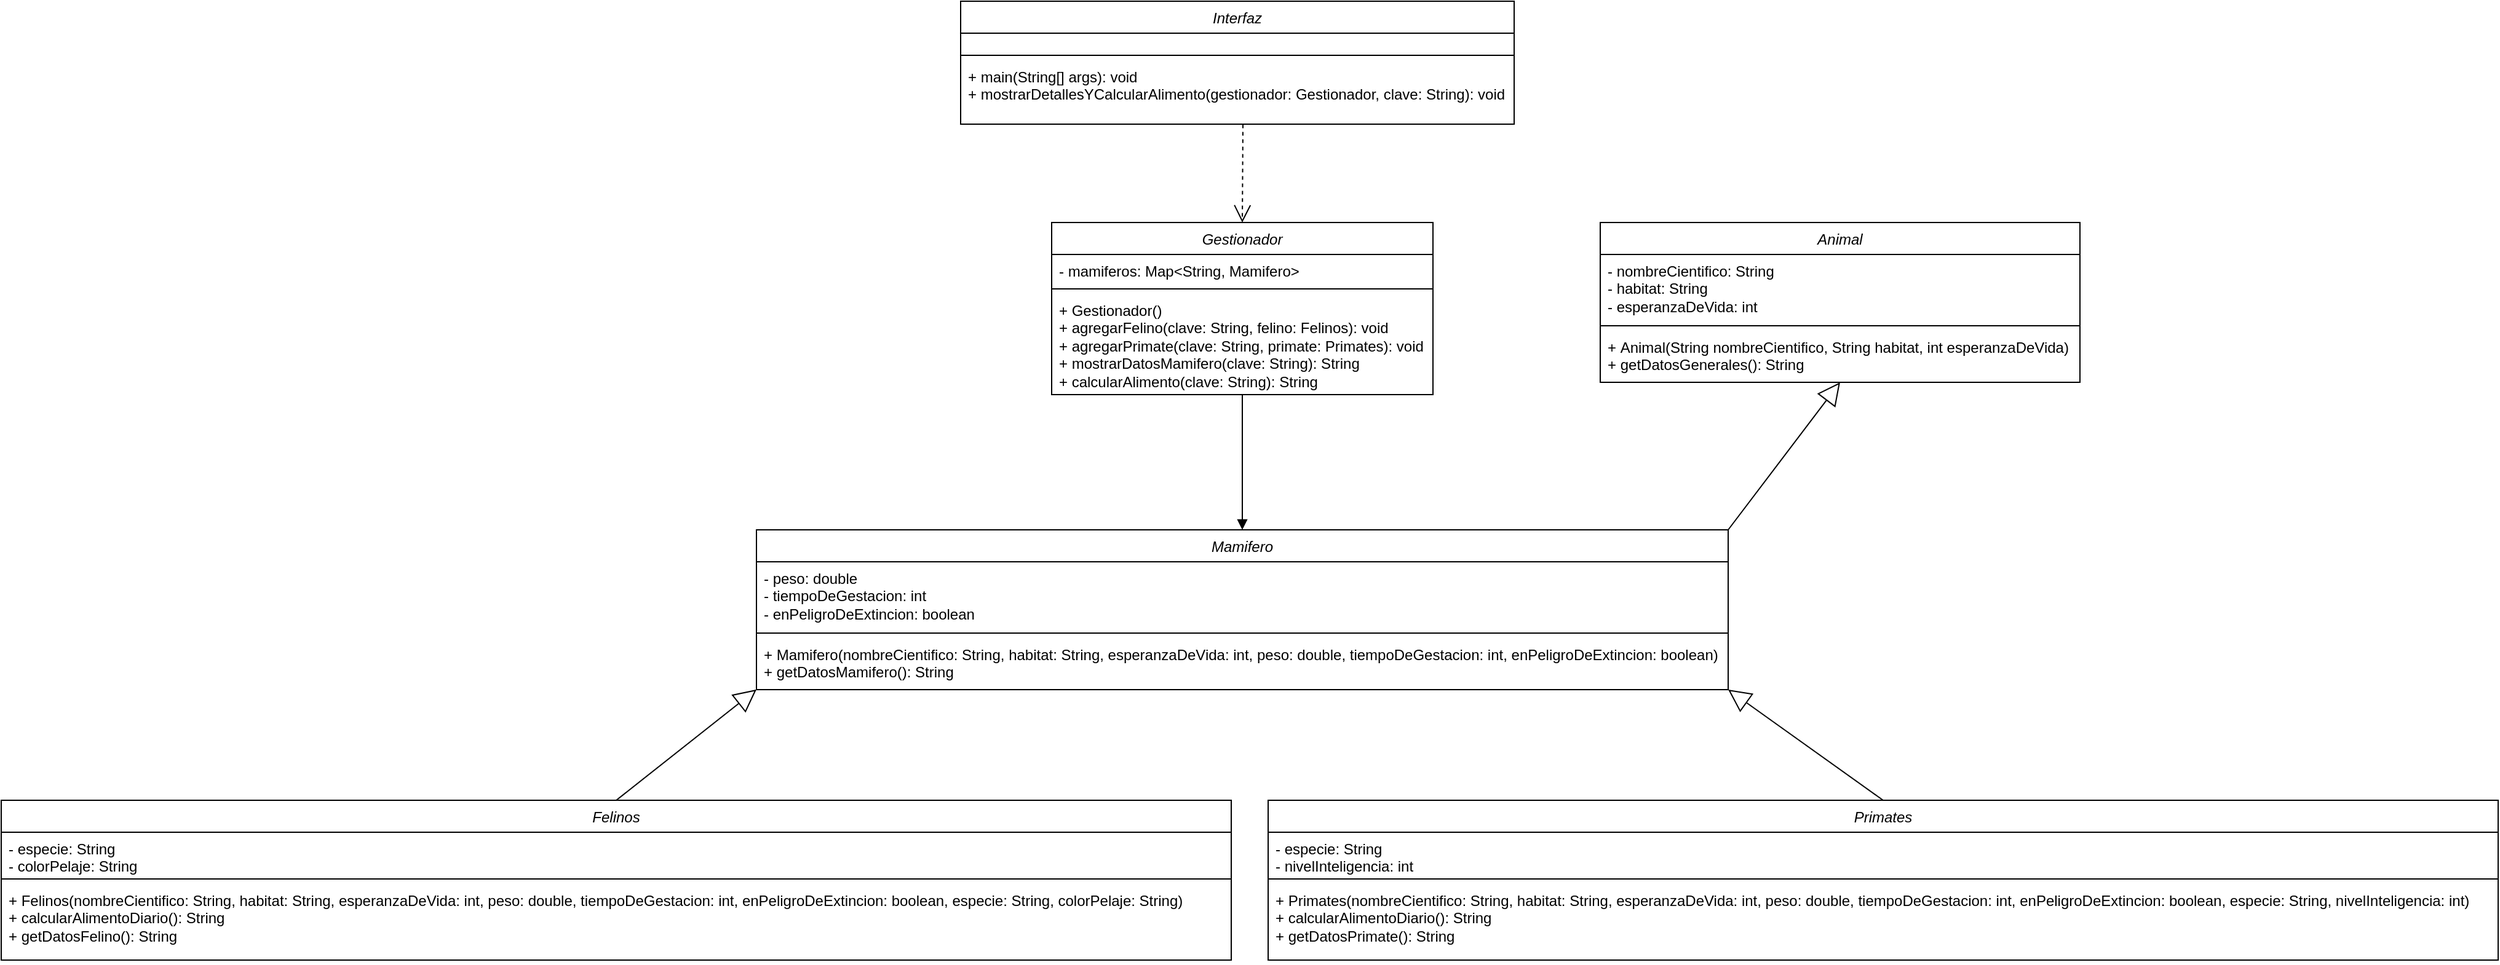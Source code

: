 <mxfile version="24.7.12">
  <diagram id="C5RBs43oDa-KdzZeNtuy" name="Page-1">
    <mxGraphModel dx="3994" dy="1194" grid="1" gridSize="10" guides="1" tooltips="1" connect="1" arrows="1" fold="1" page="1" pageScale="1" pageWidth="827" pageHeight="1169" math="0" shadow="0">
      <root>
        <mxCell id="WIyWlLk6GJQsqaUBKTNV-0" />
        <mxCell id="WIyWlLk6GJQsqaUBKTNV-1" parent="WIyWlLk6GJQsqaUBKTNV-0" />
        <mxCell id="QMGaQ8mJVQ0FRmpl6Mxn-31" value="Gestionador" style="swimlane;fontStyle=2;align=center;verticalAlign=top;childLayout=stackLayout;horizontal=1;startSize=26;horizontalStack=0;resizeParent=1;resizeLast=0;collapsible=1;marginBottom=0;rounded=0;shadow=0;strokeWidth=1;" parent="WIyWlLk6GJQsqaUBKTNV-1" vertex="1">
          <mxGeometry x="-136" y="200" width="310" height="140" as="geometry">
            <mxRectangle x="230" y="140" width="160" height="26" as="alternateBounds" />
          </mxGeometry>
        </mxCell>
        <mxCell id="QMGaQ8mJVQ0FRmpl6Mxn-32" value="- mamiferos: Map&lt;String, Mamifero&gt;&#xa;" style="text;align=left;verticalAlign=top;spacingLeft=4;spacingRight=4;overflow=hidden;rotatable=0;points=[[0,0.5],[1,0.5]];portConstraint=eastwest;rounded=0;shadow=0;html=0;whiteSpace=wrap;" parent="QMGaQ8mJVQ0FRmpl6Mxn-31" vertex="1">
          <mxGeometry y="26" width="310" height="24" as="geometry" />
        </mxCell>
        <mxCell id="QMGaQ8mJVQ0FRmpl6Mxn-38" value="" style="line;html=1;strokeWidth=1;align=left;verticalAlign=middle;spacingTop=-1;spacingLeft=3;spacingRight=3;rotatable=0;labelPosition=right;points=[];portConstraint=eastwest;" parent="QMGaQ8mJVQ0FRmpl6Mxn-31" vertex="1">
          <mxGeometry y="50" width="310" height="8" as="geometry" />
        </mxCell>
        <mxCell id="QMGaQ8mJVQ0FRmpl6Mxn-39" value="+ Gestionador()&#xa;+ agregarFelino(clave: String, felino: Felinos): void&#xa;+ agregarPrimate(clave: String, primate: Primates): void &#xa;+ mostrarDatosMamifero(clave: String): String &#xa;+ calcularAlimento(clave: String): String&#xa;" style="text;align=left;verticalAlign=top;spacingLeft=4;spacingRight=4;overflow=hidden;rotatable=0;points=[[0,0.5],[1,0.5]];portConstraint=eastwest;whiteSpace=wrap;" parent="QMGaQ8mJVQ0FRmpl6Mxn-31" vertex="1">
          <mxGeometry y="58" width="310" height="82" as="geometry" />
        </mxCell>
        <mxCell id="QMGaQ8mJVQ0FRmpl6Mxn-44" value="Interfaz" style="swimlane;fontStyle=2;align=center;verticalAlign=top;childLayout=stackLayout;horizontal=1;startSize=26;horizontalStack=0;resizeParent=1;resizeLast=0;collapsible=1;marginBottom=0;rounded=0;shadow=0;strokeWidth=1;" parent="WIyWlLk6GJQsqaUBKTNV-1" vertex="1">
          <mxGeometry x="-210" y="20" width="450" height="100" as="geometry">
            <mxRectangle x="230" y="140" width="160" height="26" as="alternateBounds" />
          </mxGeometry>
        </mxCell>
        <mxCell id="QMGaQ8mJVQ0FRmpl6Mxn-45" value="&#xa;" style="text;align=left;verticalAlign=top;spacingLeft=4;spacingRight=4;overflow=hidden;rotatable=0;points=[[0,0.5],[1,0.5]];portConstraint=eastwest;rounded=0;shadow=0;html=0;whiteSpace=wrap;" parent="QMGaQ8mJVQ0FRmpl6Mxn-44" vertex="1">
          <mxGeometry y="26" width="450" height="14" as="geometry" />
        </mxCell>
        <mxCell id="QMGaQ8mJVQ0FRmpl6Mxn-46" value="" style="line;html=1;strokeWidth=1;align=left;verticalAlign=middle;spacingTop=-1;spacingLeft=3;spacingRight=3;rotatable=0;labelPosition=right;points=[];portConstraint=eastwest;" parent="QMGaQ8mJVQ0FRmpl6Mxn-44" vertex="1">
          <mxGeometry y="40" width="450" height="8" as="geometry" />
        </mxCell>
        <mxCell id="QMGaQ8mJVQ0FRmpl6Mxn-47" value="+ main(String[] args): void&#xa;+ mostrarDetallesYCalcularAlimento(gestionador: Gestionador, clave: String): void&#xa;" style="text;align=left;verticalAlign=top;spacingLeft=4;spacingRight=4;overflow=hidden;rotatable=0;points=[[0,0.5],[1,0.5]];portConstraint=eastwest;whiteSpace=wrap;" parent="QMGaQ8mJVQ0FRmpl6Mxn-44" vertex="1">
          <mxGeometry y="48" width="450" height="52" as="geometry" />
        </mxCell>
        <mxCell id="HJsQ4uH5PGLxtLiYPZns-0" value="Mamifero" style="swimlane;fontStyle=2;align=center;verticalAlign=top;childLayout=stackLayout;horizontal=1;startSize=26;horizontalStack=0;resizeParent=1;resizeLast=0;collapsible=1;marginBottom=0;rounded=0;shadow=0;strokeWidth=1;" parent="WIyWlLk6GJQsqaUBKTNV-1" vertex="1">
          <mxGeometry x="-376" y="450" width="790" height="130" as="geometry">
            <mxRectangle x="230" y="140" width="160" height="26" as="alternateBounds" />
          </mxGeometry>
        </mxCell>
        <mxCell id="HJsQ4uH5PGLxtLiYPZns-1" value="- peso: double &#xa;- tiempoDeGestacion: int &#xa;- enPeligroDeExtincion: boolean&#xa;" style="text;align=left;verticalAlign=top;spacingLeft=4;spacingRight=4;overflow=hidden;rotatable=0;points=[[0,0.5],[1,0.5]];portConstraint=eastwest;rounded=0;shadow=0;html=0;whiteSpace=wrap;" parent="HJsQ4uH5PGLxtLiYPZns-0" vertex="1">
          <mxGeometry y="26" width="790" height="54" as="geometry" />
        </mxCell>
        <mxCell id="HJsQ4uH5PGLxtLiYPZns-2" value="" style="line;html=1;strokeWidth=1;align=left;verticalAlign=middle;spacingTop=-1;spacingLeft=3;spacingRight=3;rotatable=0;labelPosition=right;points=[];portConstraint=eastwest;" parent="HJsQ4uH5PGLxtLiYPZns-0" vertex="1">
          <mxGeometry y="80" width="790" height="8" as="geometry" />
        </mxCell>
        <mxCell id="HJsQ4uH5PGLxtLiYPZns-3" value="+ Mamifero(nombreCientifico: String, habitat: String, esperanzaDeVida: int, peso: double, tiempoDeGestacion: int, enPeligroDeExtincion: boolean) &#xa;+ getDatosMamifero(): String&#xa;" style="text;align=left;verticalAlign=top;spacingLeft=4;spacingRight=4;overflow=hidden;rotatable=0;points=[[0,0.5],[1,0.5]];portConstraint=eastwest;whiteSpace=wrap;" parent="HJsQ4uH5PGLxtLiYPZns-0" vertex="1">
          <mxGeometry y="88" width="790" height="42" as="geometry" />
        </mxCell>
        <mxCell id="KNQ7yuj--ivzD6RCi9Jk-0" value="" style="endArrow=open;endSize=12;dashed=1;html=1;rounded=0;exitX=0.51;exitY=1.006;exitDx=0;exitDy=0;entryX=0.5;entryY=0;entryDx=0;entryDy=0;exitPerimeter=0;" parent="WIyWlLk6GJQsqaUBKTNV-1" source="QMGaQ8mJVQ0FRmpl6Mxn-47" target="QMGaQ8mJVQ0FRmpl6Mxn-31" edge="1">
          <mxGeometry width="160" relative="1" as="geometry">
            <mxPoint x="289" y="100" as="sourcePoint" />
            <mxPoint x="449" y="100" as="targetPoint" />
          </mxGeometry>
        </mxCell>
        <mxCell id="KNQ7yuj--ivzD6RCi9Jk-3" value="" style="html=1;verticalAlign=bottom;endArrow=block;curved=0;rounded=0;exitX=0.5;exitY=1;exitDx=0;exitDy=0;entryX=0.5;entryY=0;entryDx=0;entryDy=0;" parent="WIyWlLk6GJQsqaUBKTNV-1" source="QMGaQ8mJVQ0FRmpl6Mxn-31" target="HJsQ4uH5PGLxtLiYPZns-0" edge="1">
          <mxGeometry width="80" relative="1" as="geometry">
            <mxPoint x="159" y="450" as="sourcePoint" />
            <mxPoint x="239" y="450" as="targetPoint" />
          </mxGeometry>
        </mxCell>
        <mxCell id="2-KJJTo1CF_QtCVWQxO9-0" value="Animal          " style="swimlane;fontStyle=2;align=center;verticalAlign=top;childLayout=stackLayout;horizontal=1;startSize=26;horizontalStack=0;resizeParent=1;resizeLast=0;collapsible=1;marginBottom=0;rounded=0;shadow=0;strokeWidth=1;" vertex="1" parent="WIyWlLk6GJQsqaUBKTNV-1">
          <mxGeometry x="310" y="200" width="390" height="130" as="geometry">
            <mxRectangle x="230" y="140" width="160" height="26" as="alternateBounds" />
          </mxGeometry>
        </mxCell>
        <mxCell id="2-KJJTo1CF_QtCVWQxO9-1" value="- nombreCientifico: String &#xa;- habitat: String &#xa;- esperanzaDeVida: int&#xa;" style="text;align=left;verticalAlign=top;spacingLeft=4;spacingRight=4;overflow=hidden;rotatable=0;points=[[0,0.5],[1,0.5]];portConstraint=eastwest;rounded=0;shadow=0;html=0;whiteSpace=wrap;" vertex="1" parent="2-KJJTo1CF_QtCVWQxO9-0">
          <mxGeometry y="26" width="390" height="54" as="geometry" />
        </mxCell>
        <mxCell id="2-KJJTo1CF_QtCVWQxO9-2" value="" style="line;html=1;strokeWidth=1;align=left;verticalAlign=middle;spacingTop=-1;spacingLeft=3;spacingRight=3;rotatable=0;labelPosition=right;points=[];portConstraint=eastwest;" vertex="1" parent="2-KJJTo1CF_QtCVWQxO9-0">
          <mxGeometry y="80" width="390" height="8" as="geometry" />
        </mxCell>
        <mxCell id="2-KJJTo1CF_QtCVWQxO9-3" value="+ Animal(String nombreCientifico, String habitat, int esperanzaDeVida)&#xa;+ getDatosGenerales(): String&#xa;" style="text;align=left;verticalAlign=top;spacingLeft=4;spacingRight=4;overflow=hidden;rotatable=0;points=[[0,0.5],[1,0.5]];portConstraint=eastwest;whiteSpace=wrap;" vertex="1" parent="2-KJJTo1CF_QtCVWQxO9-0">
          <mxGeometry y="88" width="390" height="32" as="geometry" />
        </mxCell>
        <mxCell id="2-KJJTo1CF_QtCVWQxO9-9" value="" style="endArrow=block;endSize=16;endFill=0;html=1;rounded=0;exitX=1;exitY=0;exitDx=0;exitDy=0;entryX=0.5;entryY=1;entryDx=0;entryDy=0;" edge="1" parent="WIyWlLk6GJQsqaUBKTNV-1" source="HJsQ4uH5PGLxtLiYPZns-0" target="2-KJJTo1CF_QtCVWQxO9-0">
          <mxGeometry width="160" relative="1" as="geometry">
            <mxPoint x="500" y="450" as="sourcePoint" />
            <mxPoint x="660" y="450" as="targetPoint" />
          </mxGeometry>
        </mxCell>
        <mxCell id="2-KJJTo1CF_QtCVWQxO9-10" value="Felinos" style="swimlane;fontStyle=2;align=center;verticalAlign=top;childLayout=stackLayout;horizontal=1;startSize=26;horizontalStack=0;resizeParent=1;resizeLast=0;collapsible=1;marginBottom=0;rounded=0;shadow=0;strokeWidth=1;" vertex="1" parent="WIyWlLk6GJQsqaUBKTNV-1">
          <mxGeometry x="-990" y="670" width="1000" height="130" as="geometry">
            <mxRectangle x="230" y="140" width="160" height="26" as="alternateBounds" />
          </mxGeometry>
        </mxCell>
        <mxCell id="2-KJJTo1CF_QtCVWQxO9-11" value="- especie: String &#xa;- colorPelaje: String  &#xa;" style="text;align=left;verticalAlign=top;spacingLeft=4;spacingRight=4;overflow=hidden;rotatable=0;points=[[0,0.5],[1,0.5]];portConstraint=eastwest;rounded=0;shadow=0;html=0;whiteSpace=wrap;" vertex="1" parent="2-KJJTo1CF_QtCVWQxO9-10">
          <mxGeometry y="26" width="1000" height="34" as="geometry" />
        </mxCell>
        <mxCell id="2-KJJTo1CF_QtCVWQxO9-12" value="" style="line;html=1;strokeWidth=1;align=left;verticalAlign=middle;spacingTop=-1;spacingLeft=3;spacingRight=3;rotatable=0;labelPosition=right;points=[];portConstraint=eastwest;" vertex="1" parent="2-KJJTo1CF_QtCVWQxO9-10">
          <mxGeometry y="60" width="1000" height="8" as="geometry" />
        </mxCell>
        <mxCell id="2-KJJTo1CF_QtCVWQxO9-13" value="+ Felinos(nombreCientifico: String, habitat: String, esperanzaDeVida: int, peso: double, tiempoDeGestacion: int, enPeligroDeExtincion: boolean, especie: String, colorPelaje: String) &#xa;+ calcularAlimentoDiario(): String &#xa;+ getDatosFelino(): String &#xa;" style="text;align=left;verticalAlign=top;spacingLeft=4;spacingRight=4;overflow=hidden;rotatable=0;points=[[0,0.5],[1,0.5]];portConstraint=eastwest;whiteSpace=wrap;" vertex="1" parent="2-KJJTo1CF_QtCVWQxO9-10">
          <mxGeometry y="68" width="1000" height="62" as="geometry" />
        </mxCell>
        <mxCell id="2-KJJTo1CF_QtCVWQxO9-14" value="" style="endArrow=block;endSize=16;endFill=0;html=1;rounded=0;exitX=0.5;exitY=0;exitDx=0;exitDy=0;entryX=0;entryY=0.998;entryDx=0;entryDy=0;entryPerimeter=0;" edge="1" parent="WIyWlLk6GJQsqaUBKTNV-1" source="2-KJJTo1CF_QtCVWQxO9-10" target="HJsQ4uH5PGLxtLiYPZns-3">
          <mxGeometry x="0.001" width="160" relative="1" as="geometry">
            <mxPoint x="-190" y="630" as="sourcePoint" />
            <mxPoint x="-30" y="630" as="targetPoint" />
            <mxPoint as="offset" />
          </mxGeometry>
        </mxCell>
        <mxCell id="2-KJJTo1CF_QtCVWQxO9-16" value="Primates        " style="swimlane;fontStyle=2;align=center;verticalAlign=top;childLayout=stackLayout;horizontal=1;startSize=26;horizontalStack=0;resizeParent=1;resizeLast=0;collapsible=1;marginBottom=0;rounded=0;shadow=0;strokeWidth=1;" vertex="1" parent="WIyWlLk6GJQsqaUBKTNV-1">
          <mxGeometry x="40" y="670" width="1000" height="130" as="geometry">
            <mxRectangle x="230" y="140" width="160" height="26" as="alternateBounds" />
          </mxGeometry>
        </mxCell>
        <mxCell id="2-KJJTo1CF_QtCVWQxO9-17" value="- especie: String &#xa;- nivelInteligencia: int&#xa;" style="text;align=left;verticalAlign=top;spacingLeft=4;spacingRight=4;overflow=hidden;rotatable=0;points=[[0,0.5],[1,0.5]];portConstraint=eastwest;rounded=0;shadow=0;html=0;whiteSpace=wrap;" vertex="1" parent="2-KJJTo1CF_QtCVWQxO9-16">
          <mxGeometry y="26" width="1000" height="34" as="geometry" />
        </mxCell>
        <mxCell id="2-KJJTo1CF_QtCVWQxO9-18" value="" style="line;html=1;strokeWidth=1;align=left;verticalAlign=middle;spacingTop=-1;spacingLeft=3;spacingRight=3;rotatable=0;labelPosition=right;points=[];portConstraint=eastwest;" vertex="1" parent="2-KJJTo1CF_QtCVWQxO9-16">
          <mxGeometry y="60" width="1000" height="8" as="geometry" />
        </mxCell>
        <mxCell id="2-KJJTo1CF_QtCVWQxO9-19" value="+ Primates(nombreCientifico: String, habitat: String, esperanzaDeVida: int, peso: double, tiempoDeGestacion: int, enPeligroDeExtincion: boolean, especie: String, nivelInteligencia: int) &#xa;+ calcularAlimentoDiario(): String &#xa;+ getDatosPrimate(): String&#xa;" style="text;align=left;verticalAlign=top;spacingLeft=4;spacingRight=4;overflow=hidden;rotatable=0;points=[[0,0.5],[1,0.5]];portConstraint=eastwest;whiteSpace=wrap;" vertex="1" parent="2-KJJTo1CF_QtCVWQxO9-16">
          <mxGeometry y="68" width="1000" height="62" as="geometry" />
        </mxCell>
        <mxCell id="2-KJJTo1CF_QtCVWQxO9-20" value="" style="endArrow=block;endSize=16;endFill=0;html=1;rounded=0;exitX=0.5;exitY=0;exitDx=0;exitDy=0;entryX=1;entryY=1;entryDx=0;entryDy=0;entryPerimeter=0;" edge="1" parent="WIyWlLk6GJQsqaUBKTNV-1" source="2-KJJTo1CF_QtCVWQxO9-16" target="HJsQ4uH5PGLxtLiYPZns-3">
          <mxGeometry x="0.001" width="160" relative="1" as="geometry">
            <mxPoint x="196" y="660" as="sourcePoint" />
            <mxPoint x="310" y="570" as="targetPoint" />
            <mxPoint as="offset" />
          </mxGeometry>
        </mxCell>
      </root>
    </mxGraphModel>
  </diagram>
</mxfile>
